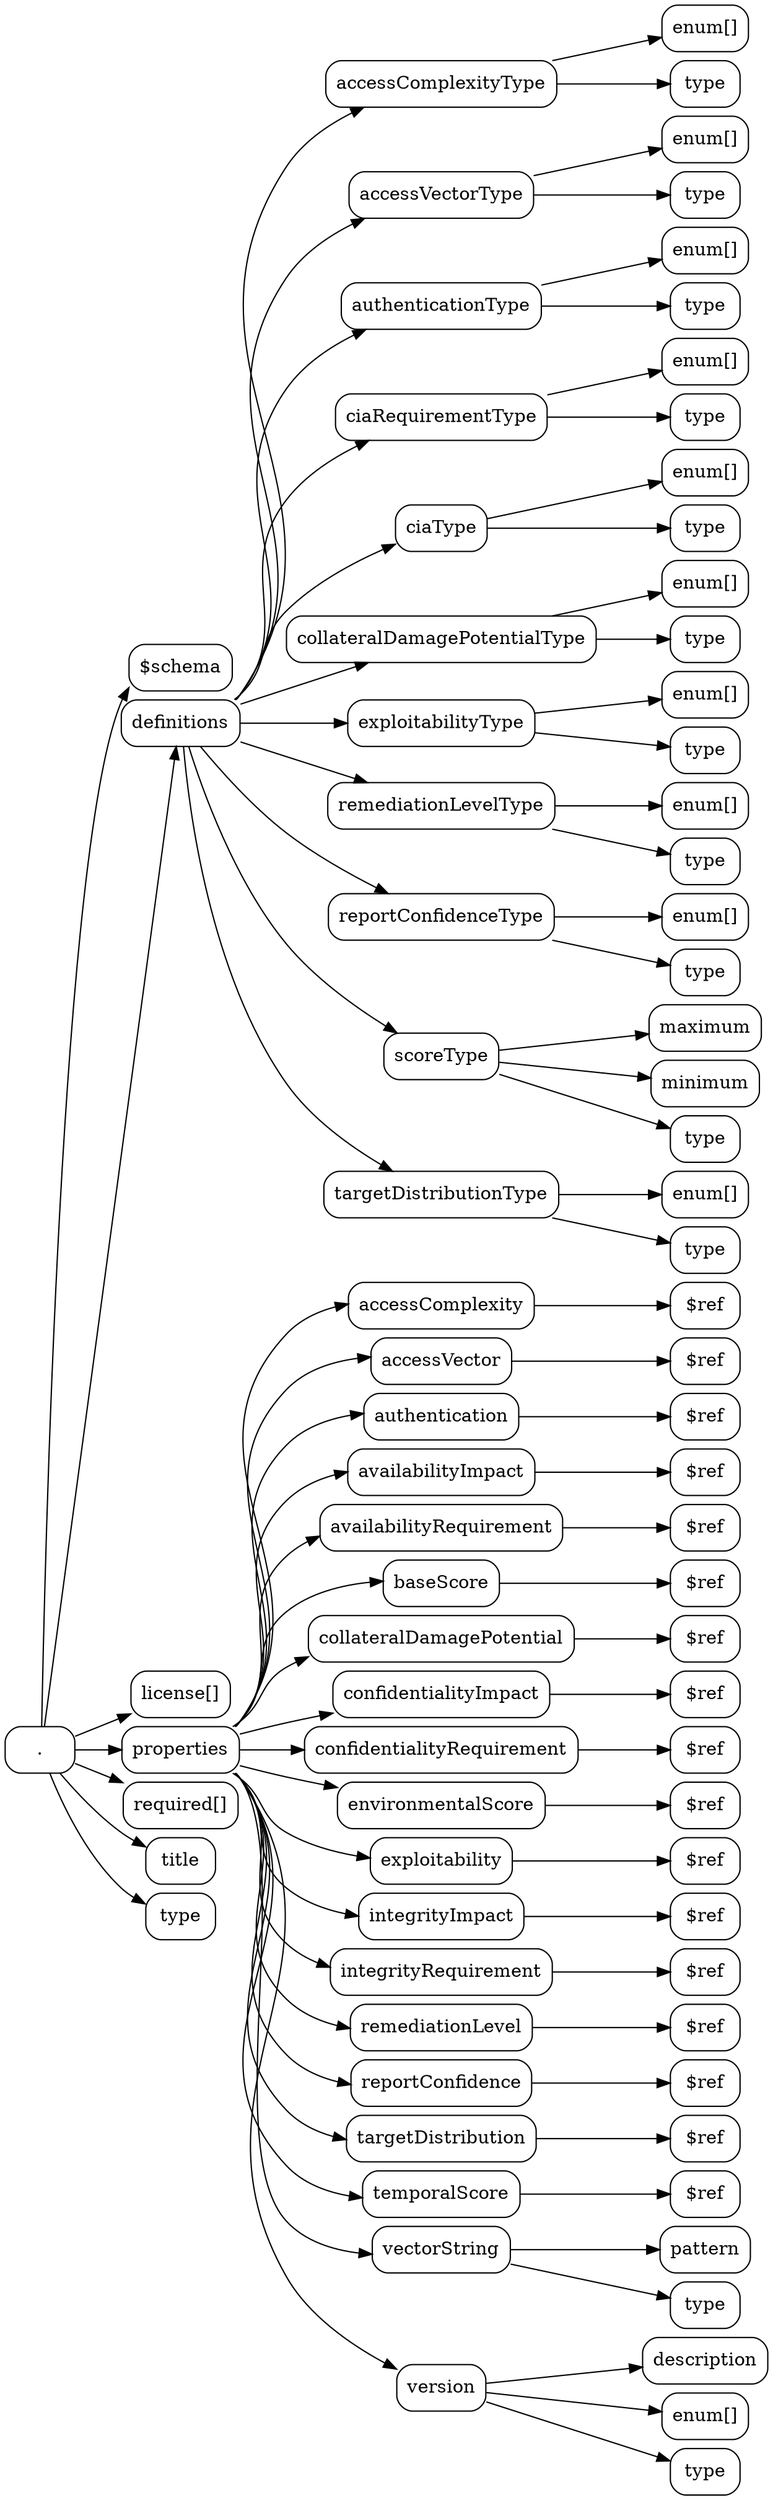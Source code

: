 digraph G {
    node [shape=box, style=rounded]
    layout=dot
    rankdir=LR
    splines=true
    ranksep=0.5
    nodesep=0.1

    "$schema"
    "."
    "definitions"
    "definitions.accessComplexityType" [label="accessComplexityType"]
    "definitions.accessComplexityType.enum[]" [label="enum[]"]
    "definitions.accessComplexityType.type" [label="type"]
    "definitions.accessVectorType" [label="accessVectorType"]
    "definitions.accessVectorType.enum[]" [label="enum[]"]
    "definitions.accessVectorType.type" [label="type"]
    "definitions.authenticationType" [label="authenticationType"]
    "definitions.authenticationType.enum[]" [label="enum[]"]
    "definitions.authenticationType.type" [label="type"]
    "definitions.ciaRequirementType" [label="ciaRequirementType"]
    "definitions.ciaRequirementType.enum[]" [label="enum[]"]
    "definitions.ciaRequirementType.type" [label="type"]
    "definitions.ciaType" [label="ciaType"]
    "definitions.ciaType.enum[]" [label="enum[]"]
    "definitions.ciaType.type" [label="type"]
    "definitions.collateralDamagePotentialType" [label="collateralDamagePotentialType"]
    "definitions.collateralDamagePotentialType.enum[]" [label="enum[]"]
    "definitions.collateralDamagePotentialType.type" [label="type"]
    "definitions.exploitabilityType" [label="exploitabilityType"]
    "definitions.exploitabilityType.enum[]" [label="enum[]"]
    "definitions.exploitabilityType.type" [label="type"]
    "definitions.remediationLevelType" [label="remediationLevelType"]
    "definitions.remediationLevelType.enum[]" [label="enum[]"]
    "definitions.remediationLevelType.type" [label="type"]
    "definitions.reportConfidenceType" [label="reportConfidenceType"]
    "definitions.reportConfidenceType.enum[]" [label="enum[]"]
    "definitions.reportConfidenceType.type" [label="type"]
    "definitions.scoreType" [label="scoreType"]
    "definitions.scoreType.maximum" [label="maximum"]
    "definitions.scoreType.minimum" [label="minimum"]
    "definitions.scoreType.type" [label="type"]
    "definitions.targetDistributionType" [label="targetDistributionType"]
    "definitions.targetDistributionType.enum[]" [label="enum[]"]
    "definitions.targetDistributionType.type" [label="type"]
    "license[]"
    "properties"
    "properties.accessComplexity" [label="accessComplexity"]
    "properties.accessComplexity.$ref" [label="$ref"]
    "properties.accessVector" [label="accessVector"]
    "properties.accessVector.$ref" [label="$ref"]
    "properties.authentication" [label="authentication"]
    "properties.authentication.$ref" [label="$ref"]
    "properties.availabilityImpact" [label="availabilityImpact"]
    "properties.availabilityImpact.$ref" [label="$ref"]
    "properties.availabilityRequirement" [label="availabilityRequirement"]
    "properties.availabilityRequirement.$ref" [label="$ref"]
    "properties.baseScore" [label="baseScore"]
    "properties.baseScore.$ref" [label="$ref"]
    "properties.collateralDamagePotential" [label="collateralDamagePotential"]
    "properties.collateralDamagePotential.$ref" [label="$ref"]
    "properties.confidentialityImpact" [label="confidentialityImpact"]
    "properties.confidentialityImpact.$ref" [label="$ref"]
    "properties.confidentialityRequirement" [label="confidentialityRequirement"]
    "properties.confidentialityRequirement.$ref" [label="$ref"]
    "properties.environmentalScore" [label="environmentalScore"]
    "properties.environmentalScore.$ref" [label="$ref"]
    "properties.exploitability" [label="exploitability"]
    "properties.exploitability.$ref" [label="$ref"]
    "properties.integrityImpact" [label="integrityImpact"]
    "properties.integrityImpact.$ref" [label="$ref"]
    "properties.integrityRequirement" [label="integrityRequirement"]
    "properties.integrityRequirement.$ref" [label="$ref"]
    "properties.remediationLevel" [label="remediationLevel"]
    "properties.remediationLevel.$ref" [label="$ref"]
    "properties.reportConfidence" [label="reportConfidence"]
    "properties.reportConfidence.$ref" [label="$ref"]
    "properties.targetDistribution" [label="targetDistribution"]
    "properties.targetDistribution.$ref" [label="$ref"]
    "properties.temporalScore" [label="temporalScore"]
    "properties.temporalScore.$ref" [label="$ref"]
    "properties.vectorString" [label="vectorString"]
    "properties.vectorString.pattern" [label="pattern"]
    "properties.vectorString.type" [label="type"]
    "properties.version" [label="version"]
    "properties.version.description" [label="description"]
    "properties.version.enum[]" [label="enum[]"]
    "properties.version.type" [label="type"]
    "required[]"
    "title"
    "type"

    "." -> "$schema"
    "." -> "definitions"
    "." -> "license[]"
    "." -> "properties"
    "." -> "required[]"
    "." -> "title"
    "." -> "type"
    "definitions" -> "definitions.accessComplexityType"
    "definitions" -> "definitions.accessVectorType"
    "definitions" -> "definitions.authenticationType"
    "definitions" -> "definitions.ciaRequirementType"
    "definitions" -> "definitions.ciaType"
    "definitions" -> "definitions.collateralDamagePotentialType"
    "definitions" -> "definitions.exploitabilityType"
    "definitions" -> "definitions.remediationLevelType"
    "definitions" -> "definitions.reportConfidenceType"
    "definitions" -> "definitions.scoreType"
    "definitions" -> "definitions.targetDistributionType"
    "definitions.accessComplexityType" -> "definitions.accessComplexityType.enum[]"
    "definitions.accessComplexityType" -> "definitions.accessComplexityType.type"
    "definitions.accessVectorType" -> "definitions.accessVectorType.enum[]"
    "definitions.accessVectorType" -> "definitions.accessVectorType.type"
    "definitions.authenticationType" -> "definitions.authenticationType.enum[]"
    "definitions.authenticationType" -> "definitions.authenticationType.type"
    "definitions.ciaRequirementType" -> "definitions.ciaRequirementType.enum[]"
    "definitions.ciaRequirementType" -> "definitions.ciaRequirementType.type"
    "definitions.ciaType" -> "definitions.ciaType.enum[]"
    "definitions.ciaType" -> "definitions.ciaType.type"
    "definitions.collateralDamagePotentialType" -> "definitions.collateralDamagePotentialType.enum[]"
    "definitions.collateralDamagePotentialType" -> "definitions.collateralDamagePotentialType.type"
    "definitions.exploitabilityType" -> "definitions.exploitabilityType.enum[]"
    "definitions.exploitabilityType" -> "definitions.exploitabilityType.type"
    "definitions.remediationLevelType" -> "definitions.remediationLevelType.enum[]"
    "definitions.remediationLevelType" -> "definitions.remediationLevelType.type"
    "definitions.reportConfidenceType" -> "definitions.reportConfidenceType.enum[]"
    "definitions.reportConfidenceType" -> "definitions.reportConfidenceType.type"
    "definitions.scoreType" -> "definitions.scoreType.maximum"
    "definitions.scoreType" -> "definitions.scoreType.minimum"
    "definitions.scoreType" -> "definitions.scoreType.type"
    "definitions.targetDistributionType" -> "definitions.targetDistributionType.enum[]"
    "definitions.targetDistributionType" -> "definitions.targetDistributionType.type"
    "properties" -> "properties.accessComplexity"
    "properties" -> "properties.accessVector"
    "properties" -> "properties.authentication"
    "properties" -> "properties.availabilityImpact"
    "properties" -> "properties.availabilityRequirement"
    "properties" -> "properties.baseScore"
    "properties" -> "properties.collateralDamagePotential"
    "properties" -> "properties.confidentialityImpact"
    "properties" -> "properties.confidentialityRequirement"
    "properties" -> "properties.environmentalScore"
    "properties" -> "properties.exploitability"
    "properties" -> "properties.integrityImpact"
    "properties" -> "properties.integrityRequirement"
    "properties" -> "properties.remediationLevel"
    "properties" -> "properties.reportConfidence"
    "properties" -> "properties.targetDistribution"
    "properties" -> "properties.temporalScore"
    "properties" -> "properties.vectorString"
    "properties" -> "properties.version"
    "properties.accessComplexity" -> "properties.accessComplexity.$ref"
    "properties.accessVector" -> "properties.accessVector.$ref"
    "properties.authentication" -> "properties.authentication.$ref"
    "properties.availabilityImpact" -> "properties.availabilityImpact.$ref"
    "properties.availabilityRequirement" -> "properties.availabilityRequirement.$ref"
    "properties.baseScore" -> "properties.baseScore.$ref"
    "properties.collateralDamagePotential" -> "properties.collateralDamagePotential.$ref"
    "properties.confidentialityImpact" -> "properties.confidentialityImpact.$ref"
    "properties.confidentialityRequirement" -> "properties.confidentialityRequirement.$ref"
    "properties.environmentalScore" -> "properties.environmentalScore.$ref"
    "properties.exploitability" -> "properties.exploitability.$ref"
    "properties.integrityImpact" -> "properties.integrityImpact.$ref"
    "properties.integrityRequirement" -> "properties.integrityRequirement.$ref"
    "properties.remediationLevel" -> "properties.remediationLevel.$ref"
    "properties.reportConfidence" -> "properties.reportConfidence.$ref"
    "properties.targetDistribution" -> "properties.targetDistribution.$ref"
    "properties.temporalScore" -> "properties.temporalScore.$ref"
    "properties.vectorString" -> "properties.vectorString.pattern"
    "properties.vectorString" -> "properties.vectorString.type"
    "properties.version" -> "properties.version.description"
    "properties.version" -> "properties.version.enum[]"
    "properties.version" -> "properties.version.type"
}